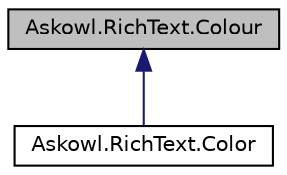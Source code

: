 digraph "Askowl.RichText.Colour"
{
 // INTERACTIVE_SVG=YES
  edge [fontname="Helvetica",fontsize="10",labelfontname="Helvetica",labelfontsize="10"];
  node [fontname="Helvetica",fontsize="10",shape=record];
  Node0 [label="Askowl.RichText.Colour",height=0.2,width=0.4,color="black", fillcolor="grey75", style="filled", fontcolor="black"];
  Node0 -> Node1 [dir="back",color="midnightblue",fontsize="10",style="solid",fontname="Helvetica"];
  Node1 [label="Askowl.RichText.Color",height=0.2,width=0.4,color="black", fillcolor="white", style="filled",URL="$class_askowl_1_1_rich_text_1_1_color.html"];
}
